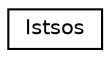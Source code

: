 digraph "Graphical Class Hierarchy"
{
  edge [fontname="Helvetica",fontsize="10",labelfontname="Helvetica",labelfontsize="10"];
  node [fontname="Helvetica",fontsize="10",shape=record];
  rankdir="LR";
  Node1 [label="Istsos",height=0.2,width=0.4,color="black", fillcolor="white", style="filled",URL="$classIstsos.html"];
}
